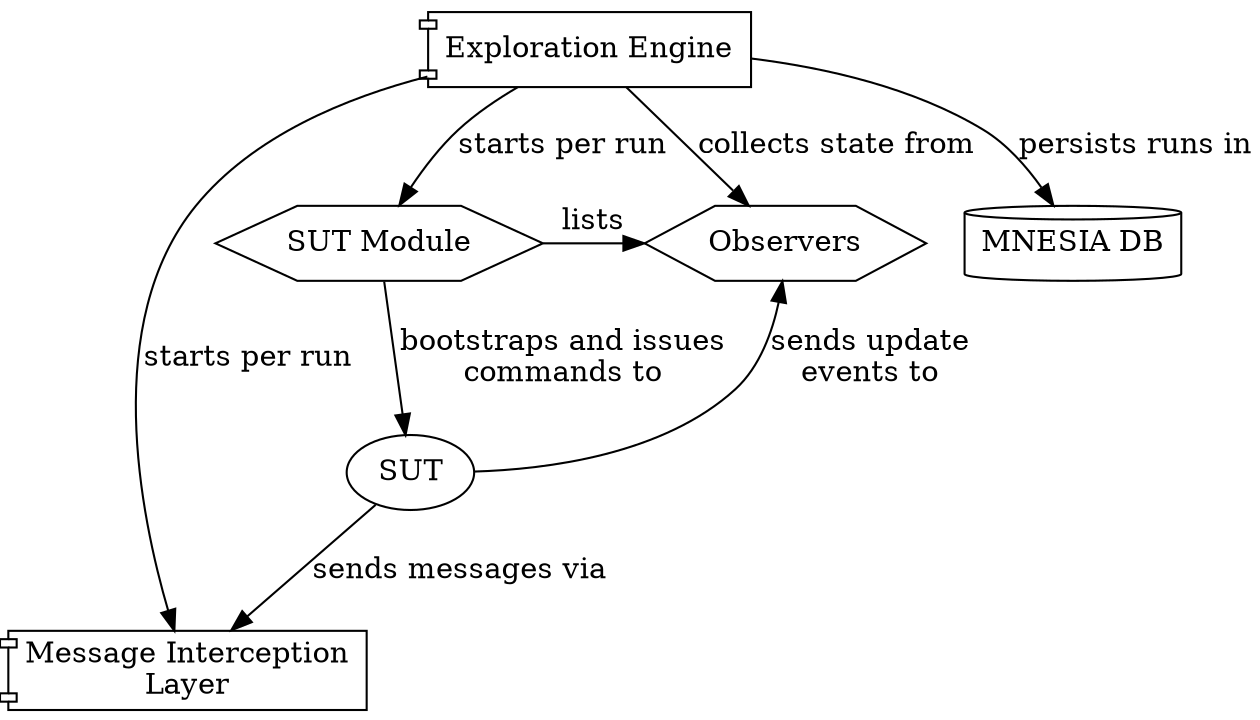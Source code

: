 digraph MIL_overview {
    rankdir="TB"
    ratio=0.6
    ee [shape="component", label="Exploration Engine"];
    mil [label="Message Interception\nLayer" shape="component"];
    o [label="Observers" shape="hexagon"];
    sut [label="SUT" shape="ellipse"];
    sm [label="SUT Module" shape="hexagon"];
    db [label="MNESIA DB", shape="cylinder"];
    subgraph {
        rank = "same";
        sm; o;
    }
    ee -> mil [label="starts per run"];
    ee -> {sm} [label="starts per run"];
    ee -> o [label="collects state from"]
    sm -> sut [label="bootstraps and issues\ncommands to"];
    sut -> o [label="sends update\nevents to"];
    sm -> o [label="lists"];
    sut -> mil [label="sends messages via"];
    ee -> db [label="persists runs in"];
}
